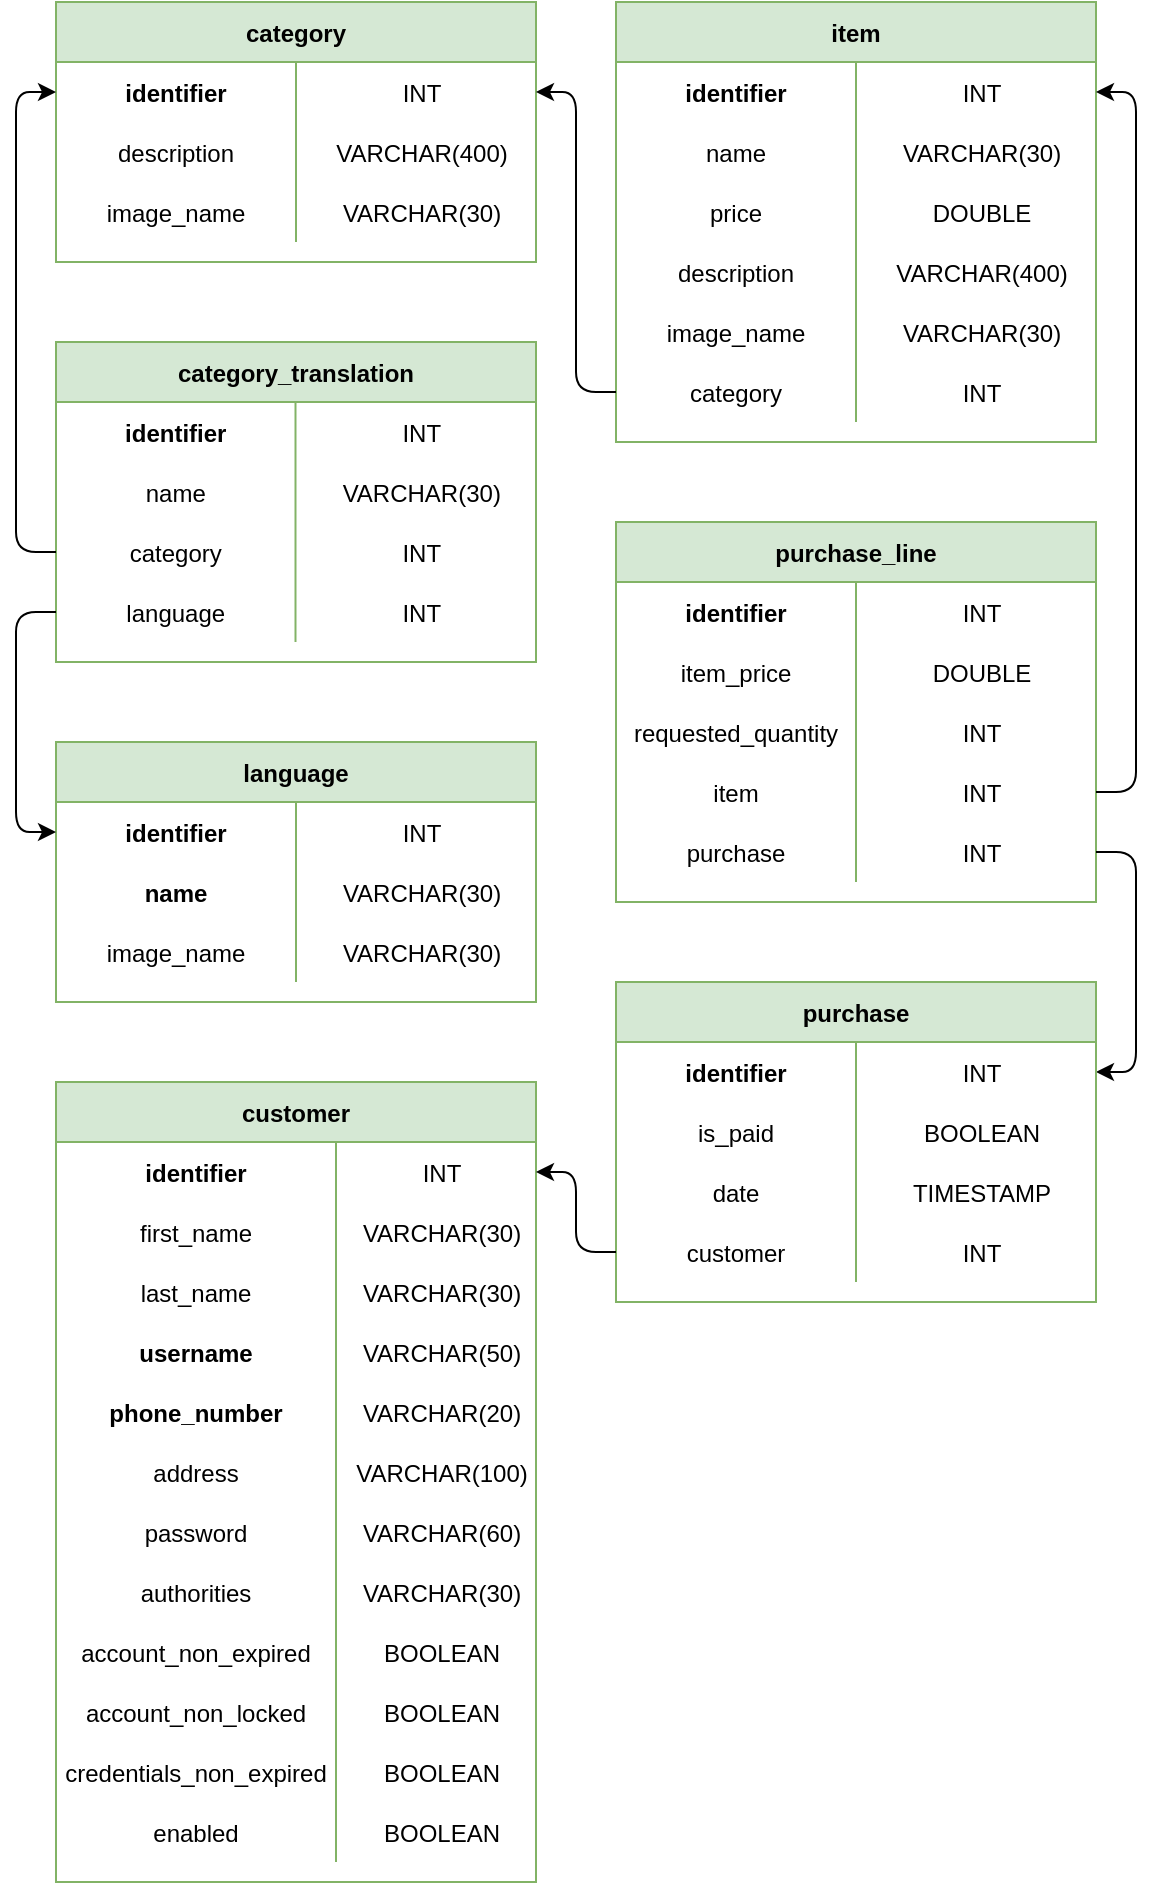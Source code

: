 <mxfile version="15.8.4" type="device"><diagram id="_y1DOmxbIe29zl7kxlZO" name="Page-1"><mxGraphModel dx="1018" dy="770" grid="1" gridSize="10" guides="1" tooltips="1" connect="1" arrows="1" fold="1" page="0" pageScale="1" pageWidth="827" pageHeight="1169" math="0" shadow="0"><root><mxCell id="0"/><mxCell id="1" parent="0"/><mxCell id="rLpcMRWvphhVait820ib-1" value="category" style="shape=table;startSize=30;container=1;collapsible=1;childLayout=tableLayout;fixedRows=1;rowLines=0;fontStyle=1;align=center;resizeLast=1;fillColor=#d5e8d4;strokeColor=#82b366;" parent="1" vertex="1"><mxGeometry x="200" y="140" width="240" height="130" as="geometry"/></mxCell><mxCell id="rLpcMRWvphhVait820ib-2" value="" style="shape=partialRectangle;collapsible=0;dropTarget=0;pointerEvents=0;fillColor=none;top=0;left=0;bottom=0;right=0;points=[[0,0.5],[1,0.5]];portConstraint=eastwest;align=center;fontStyle=0" parent="rLpcMRWvphhVait820ib-1" vertex="1"><mxGeometry y="30" width="240" height="30" as="geometry"/></mxCell><mxCell id="rLpcMRWvphhVait820ib-3" value="identifier" style="shape=partialRectangle;connectable=0;fillColor=none;top=0;left=0;bottom=0;right=0;fontStyle=1;overflow=hidden;align=center;" parent="rLpcMRWvphhVait820ib-2" vertex="1"><mxGeometry width="120" height="30" as="geometry"><mxRectangle width="120" height="30" as="alternateBounds"/></mxGeometry></mxCell><mxCell id="rLpcMRWvphhVait820ib-4" value="INT" style="shape=partialRectangle;connectable=0;fillColor=none;top=0;left=0;bottom=0;right=0;align=center;spacingLeft=6;fontStyle=0;overflow=hidden;" parent="rLpcMRWvphhVait820ib-2" vertex="1"><mxGeometry x="120" width="120" height="30" as="geometry"><mxRectangle width="120" height="30" as="alternateBounds"/></mxGeometry></mxCell><mxCell id="XhRN_2KcLAbUuVBuoUJd-2" value="" style="shape=partialRectangle;collapsible=0;dropTarget=0;pointerEvents=0;fillColor=none;top=0;left=0;bottom=0;right=0;points=[[0,0.5],[1,0.5]];portConstraint=eastwest;align=center;fontStyle=0" vertex="1" parent="rLpcMRWvphhVait820ib-1"><mxGeometry y="60" width="240" height="30" as="geometry"/></mxCell><mxCell id="XhRN_2KcLAbUuVBuoUJd-3" value="description" style="shape=partialRectangle;connectable=0;fillColor=none;top=0;left=0;bottom=0;right=0;fontStyle=0;overflow=hidden;align=center;" vertex="1" parent="XhRN_2KcLAbUuVBuoUJd-2"><mxGeometry width="120" height="30" as="geometry"><mxRectangle width="120" height="30" as="alternateBounds"/></mxGeometry></mxCell><mxCell id="XhRN_2KcLAbUuVBuoUJd-4" value="VARCHAR(400)" style="shape=partialRectangle;connectable=0;fillColor=none;top=0;left=0;bottom=0;right=0;align=center;spacingLeft=6;fontStyle=0;overflow=hidden;" vertex="1" parent="XhRN_2KcLAbUuVBuoUJd-2"><mxGeometry x="120" width="120" height="30" as="geometry"><mxRectangle width="120" height="30" as="alternateBounds"/></mxGeometry></mxCell><mxCell id="rLpcMRWvphhVait820ib-5" value="" style="shape=partialRectangle;collapsible=0;dropTarget=0;pointerEvents=0;fillColor=none;top=0;left=0;bottom=0;right=0;points=[[0,0.5],[1,0.5]];portConstraint=eastwest;align=center;fontStyle=0" parent="rLpcMRWvphhVait820ib-1" vertex="1"><mxGeometry y="90" width="240" height="30" as="geometry"/></mxCell><mxCell id="rLpcMRWvphhVait820ib-6" value="image_name" style="shape=partialRectangle;connectable=0;fillColor=none;top=0;left=0;bottom=0;right=0;fontStyle=0;overflow=hidden;align=center;" parent="rLpcMRWvphhVait820ib-5" vertex="1"><mxGeometry width="120" height="30" as="geometry"><mxRectangle width="120" height="30" as="alternateBounds"/></mxGeometry></mxCell><mxCell id="rLpcMRWvphhVait820ib-7" value="VARCHAR(30)" style="shape=partialRectangle;connectable=0;fillColor=none;top=0;left=0;bottom=0;right=0;align=center;spacingLeft=6;fontStyle=0;overflow=hidden;" parent="rLpcMRWvphhVait820ib-5" vertex="1"><mxGeometry x="120" width="120" height="30" as="geometry"><mxRectangle width="120" height="30" as="alternateBounds"/></mxGeometry></mxCell><mxCell id="rLpcMRWvphhVait820ib-20" value="category_translation" style="shape=table;startSize=30;container=1;collapsible=1;childLayout=tableLayout;fixedRows=1;rowLines=0;fontStyle=1;align=center;resizeLast=1;fillColor=#d5e8d4;strokeColor=#82b366;" parent="1" vertex="1"><mxGeometry x="200" y="310" width="240" height="160" as="geometry"/></mxCell><mxCell id="sYngOBlrjxYfez21UJZY-3" value="" style="shape=partialRectangle;collapsible=0;dropTarget=0;pointerEvents=0;fillColor=none;top=0;left=0;bottom=0;right=0;points=[[0,0.5],[1,0.5]];portConstraint=eastwest;align=center;fontStyle=0" parent="rLpcMRWvphhVait820ib-20" vertex="1"><mxGeometry y="30" width="240" height="30" as="geometry"/></mxCell><mxCell id="sYngOBlrjxYfez21UJZY-4" value="identifier" style="shape=partialRectangle;connectable=0;fillColor=none;top=0;left=0;bottom=0;right=0;fontStyle=1;overflow=hidden;align=center;" parent="sYngOBlrjxYfez21UJZY-3" vertex="1"><mxGeometry width="119.75" height="30" as="geometry"><mxRectangle width="119.75" height="30" as="alternateBounds"/></mxGeometry></mxCell><mxCell id="sYngOBlrjxYfez21UJZY-5" value="INT" style="shape=partialRectangle;connectable=0;fillColor=none;top=0;left=0;bottom=0;right=0;align=center;spacingLeft=6;fontStyle=0;overflow=hidden;" parent="sYngOBlrjxYfez21UJZY-3" vertex="1"><mxGeometry x="119.75" width="120.25" height="30" as="geometry"><mxRectangle width="120.25" height="30" as="alternateBounds"/></mxGeometry></mxCell><mxCell id="rLpcMRWvphhVait820ib-24" value="" style="shape=partialRectangle;collapsible=0;dropTarget=0;pointerEvents=0;fillColor=none;top=0;left=0;bottom=0;right=0;points=[[0,0.5],[1,0.5]];portConstraint=eastwest;align=center;fontStyle=0" parent="rLpcMRWvphhVait820ib-20" vertex="1"><mxGeometry y="60" width="240" height="30" as="geometry"/></mxCell><mxCell id="rLpcMRWvphhVait820ib-25" value="name" style="shape=partialRectangle;connectable=0;fillColor=none;top=0;left=0;bottom=0;right=0;fontStyle=0;overflow=hidden;align=center;" parent="rLpcMRWvphhVait820ib-24" vertex="1"><mxGeometry width="119.75" height="30" as="geometry"><mxRectangle width="119.75" height="30" as="alternateBounds"/></mxGeometry></mxCell><mxCell id="rLpcMRWvphhVait820ib-26" value="VARCHAR(30)" style="shape=partialRectangle;connectable=0;fillColor=none;top=0;left=0;bottom=0;right=0;align=center;spacingLeft=6;fontStyle=0;overflow=hidden;" parent="rLpcMRWvphhVait820ib-24" vertex="1"><mxGeometry x="119.75" width="120.25" height="30" as="geometry"><mxRectangle width="120.25" height="30" as="alternateBounds"/></mxGeometry></mxCell><mxCell id="rLpcMRWvphhVait820ib-21" value="" style="shape=partialRectangle;collapsible=0;dropTarget=0;pointerEvents=0;fillColor=none;top=0;left=0;bottom=0;right=0;points=[[0,0.5],[1,0.5]];portConstraint=eastwest;align=center;fontStyle=0" parent="rLpcMRWvphhVait820ib-20" vertex="1"><mxGeometry y="90" width="240" height="30" as="geometry"/></mxCell><mxCell id="rLpcMRWvphhVait820ib-22" value="category" style="shape=partialRectangle;connectable=0;fillColor=none;top=0;left=0;bottom=0;right=0;fontStyle=0;overflow=hidden;align=center;" parent="rLpcMRWvphhVait820ib-21" vertex="1"><mxGeometry width="119.75" height="30" as="geometry"><mxRectangle width="119.75" height="30" as="alternateBounds"/></mxGeometry></mxCell><mxCell id="rLpcMRWvphhVait820ib-23" value="INT" style="shape=partialRectangle;connectable=0;fillColor=none;top=0;left=0;bottom=0;right=0;align=center;spacingLeft=6;fontStyle=0;overflow=hidden;" parent="rLpcMRWvphhVait820ib-21" vertex="1"><mxGeometry x="119.75" width="120.25" height="30" as="geometry"><mxRectangle width="120.25" height="30" as="alternateBounds"/></mxGeometry></mxCell><mxCell id="rLpcMRWvphhVait820ib-27" value="" style="shape=partialRectangle;collapsible=0;dropTarget=0;pointerEvents=0;fillColor=none;top=0;left=0;bottom=0;right=0;points=[[0,0.5],[1,0.5]];portConstraint=eastwest;align=center;fontStyle=0" parent="rLpcMRWvphhVait820ib-20" vertex="1"><mxGeometry y="120" width="240" height="30" as="geometry"/></mxCell><mxCell id="rLpcMRWvphhVait820ib-28" value="language" style="shape=partialRectangle;connectable=0;fillColor=none;top=0;left=0;bottom=0;right=0;fontStyle=0;overflow=hidden;align=center;" parent="rLpcMRWvphhVait820ib-27" vertex="1"><mxGeometry width="119.75" height="30" as="geometry"><mxRectangle width="119.75" height="30" as="alternateBounds"/></mxGeometry></mxCell><mxCell id="rLpcMRWvphhVait820ib-29" value="INT" style="shape=partialRectangle;connectable=0;fillColor=none;top=0;left=0;bottom=0;right=0;align=center;spacingLeft=6;fontStyle=0;overflow=hidden;" parent="rLpcMRWvphhVait820ib-27" vertex="1"><mxGeometry x="119.75" width="120.25" height="30" as="geometry"><mxRectangle width="120.25" height="30" as="alternateBounds"/></mxGeometry></mxCell><mxCell id="rLpcMRWvphhVait820ib-30" value="language" style="shape=table;startSize=30;container=1;collapsible=1;childLayout=tableLayout;fixedRows=1;rowLines=0;fontStyle=1;align=center;resizeLast=1;fillColor=#d5e8d4;strokeColor=#82b366;" parent="1" vertex="1"><mxGeometry x="200" y="510" width="240" height="130" as="geometry"/></mxCell><mxCell id="rLpcMRWvphhVait820ib-34" value="" style="shape=partialRectangle;collapsible=0;dropTarget=0;pointerEvents=0;fillColor=none;top=0;left=0;bottom=0;right=0;points=[[0,0.5],[1,0.5]];portConstraint=eastwest;align=center;fontStyle=0" parent="rLpcMRWvphhVait820ib-30" vertex="1"><mxGeometry y="30" width="240" height="30" as="geometry"/></mxCell><mxCell id="rLpcMRWvphhVait820ib-35" value="identifier" style="shape=partialRectangle;connectable=0;fillColor=none;top=0;left=0;bottom=0;right=0;fontStyle=1;overflow=hidden;align=center;" parent="rLpcMRWvphhVait820ib-34" vertex="1"><mxGeometry width="120" height="30" as="geometry"><mxRectangle width="120" height="30" as="alternateBounds"/></mxGeometry></mxCell><mxCell id="rLpcMRWvphhVait820ib-36" value="INT" style="shape=partialRectangle;connectable=0;fillColor=none;top=0;left=0;bottom=0;right=0;align=center;spacingLeft=6;fontStyle=0;overflow=hidden;" parent="rLpcMRWvphhVait820ib-34" vertex="1"><mxGeometry x="120" width="120" height="30" as="geometry"><mxRectangle width="120" height="30" as="alternateBounds"/></mxGeometry></mxCell><mxCell id="XhRN_2KcLAbUuVBuoUJd-5" value="" style="shape=partialRectangle;collapsible=0;dropTarget=0;pointerEvents=0;fillColor=none;top=0;left=0;bottom=0;right=0;points=[[0,0.5],[1,0.5]];portConstraint=eastwest;align=center;fontStyle=0" vertex="1" parent="rLpcMRWvphhVait820ib-30"><mxGeometry y="60" width="240" height="30" as="geometry"/></mxCell><mxCell id="XhRN_2KcLAbUuVBuoUJd-6" value="name" style="shape=partialRectangle;connectable=0;fillColor=none;top=0;left=0;bottom=0;right=0;fontStyle=1;overflow=hidden;align=center;" vertex="1" parent="XhRN_2KcLAbUuVBuoUJd-5"><mxGeometry width="120" height="30" as="geometry"><mxRectangle width="120" height="30" as="alternateBounds"/></mxGeometry></mxCell><mxCell id="XhRN_2KcLAbUuVBuoUJd-7" value="VARCHAR(30)" style="shape=partialRectangle;connectable=0;fillColor=none;top=0;left=0;bottom=0;right=0;align=center;spacingLeft=6;fontStyle=0;overflow=hidden;" vertex="1" parent="XhRN_2KcLAbUuVBuoUJd-5"><mxGeometry x="120" width="120" height="30" as="geometry"><mxRectangle width="120" height="30" as="alternateBounds"/></mxGeometry></mxCell><mxCell id="rLpcMRWvphhVait820ib-37" value="" style="shape=partialRectangle;collapsible=0;dropTarget=0;pointerEvents=0;fillColor=none;top=0;left=0;bottom=0;right=0;points=[[0,0.5],[1,0.5]];portConstraint=eastwest;align=center;fontStyle=0" parent="rLpcMRWvphhVait820ib-30" vertex="1"><mxGeometry y="90" width="240" height="30" as="geometry"/></mxCell><mxCell id="rLpcMRWvphhVait820ib-38" value="image_name" style="shape=partialRectangle;connectable=0;fillColor=none;top=0;left=0;bottom=0;right=0;fontStyle=0;overflow=hidden;align=center;" parent="rLpcMRWvphhVait820ib-37" vertex="1"><mxGeometry width="120" height="30" as="geometry"><mxRectangle width="120" height="30" as="alternateBounds"/></mxGeometry></mxCell><mxCell id="rLpcMRWvphhVait820ib-39" value="VARCHAR(30)" style="shape=partialRectangle;connectable=0;fillColor=none;top=0;left=0;bottom=0;right=0;align=center;spacingLeft=6;fontStyle=0;overflow=hidden;" parent="rLpcMRWvphhVait820ib-37" vertex="1"><mxGeometry x="120" width="120" height="30" as="geometry"><mxRectangle width="120" height="30" as="alternateBounds"/></mxGeometry></mxCell><mxCell id="rLpcMRWvphhVait820ib-41" value="" style="endArrow=classic;html=1;rounded=1;edgeStyle=orthogonalEdgeStyle;fontStyle=0" parent="1" source="rLpcMRWvphhVait820ib-27" target="rLpcMRWvphhVait820ib-34" edge="1"><mxGeometry width="50" height="50" relative="1" as="geometry"><mxPoint x="420" y="415" as="sourcePoint"/><mxPoint x="470" y="365" as="targetPoint"/><Array as="points"><mxPoint x="180" y="445"/><mxPoint x="180" y="555"/></Array></mxGeometry></mxCell><mxCell id="rLpcMRWvphhVait820ib-42" value="" style="endArrow=classic;html=1;rounded=1;edgeStyle=orthogonalEdgeStyle;fontStyle=0" parent="1" source="rLpcMRWvphhVait820ib-21" target="rLpcMRWvphhVait820ib-2" edge="1"><mxGeometry width="50" height="50" relative="1" as="geometry"><mxPoint x="180" y="320" as="sourcePoint"/><mxPoint x="180" y="500" as="targetPoint"/><Array as="points"><mxPoint x="180" y="415"/><mxPoint x="180" y="185"/></Array></mxGeometry></mxCell><mxCell id="rLpcMRWvphhVait820ib-44" value="item" style="shape=table;startSize=30;container=1;collapsible=1;childLayout=tableLayout;fixedRows=1;rowLines=0;fontStyle=1;align=center;resizeLast=1;fillColor=#d5e8d4;strokeColor=#82b366;" parent="1" vertex="1"><mxGeometry x="480" y="140" width="240" height="220" as="geometry"/></mxCell><mxCell id="rLpcMRWvphhVait820ib-45" value="" style="shape=partialRectangle;collapsible=0;dropTarget=0;pointerEvents=0;fillColor=none;top=0;left=0;bottom=0;right=0;points=[[0,0.5],[1,0.5]];portConstraint=eastwest;align=center;fontStyle=0" parent="rLpcMRWvphhVait820ib-44" vertex="1"><mxGeometry y="30" width="240" height="30" as="geometry"/></mxCell><mxCell id="rLpcMRWvphhVait820ib-46" value="identifier" style="shape=partialRectangle;connectable=0;fillColor=none;top=0;left=0;bottom=0;right=0;fontStyle=1;overflow=hidden;align=center;" parent="rLpcMRWvphhVait820ib-45" vertex="1"><mxGeometry width="120" height="30" as="geometry"><mxRectangle width="120" height="30" as="alternateBounds"/></mxGeometry></mxCell><mxCell id="rLpcMRWvphhVait820ib-47" value="INT" style="shape=partialRectangle;connectable=0;fillColor=none;top=0;left=0;bottom=0;right=0;align=center;spacingLeft=6;fontStyle=0;overflow=hidden;" parent="rLpcMRWvphhVait820ib-45" vertex="1"><mxGeometry x="120" width="120" height="30" as="geometry"><mxRectangle width="120" height="30" as="alternateBounds"/></mxGeometry></mxCell><mxCell id="rLpcMRWvphhVait820ib-51" value="" style="shape=partialRectangle;collapsible=0;dropTarget=0;pointerEvents=0;fillColor=none;top=0;left=0;bottom=0;right=0;points=[[0,0.5],[1,0.5]];portConstraint=eastwest;align=center;fontStyle=0" parent="rLpcMRWvphhVait820ib-44" vertex="1"><mxGeometry y="60" width="240" height="30" as="geometry"/></mxCell><mxCell id="rLpcMRWvphhVait820ib-52" value="name" style="shape=partialRectangle;connectable=0;fillColor=none;top=0;left=0;bottom=0;right=0;fontStyle=0;overflow=hidden;align=center;" parent="rLpcMRWvphhVait820ib-51" vertex="1"><mxGeometry width="120" height="30" as="geometry"><mxRectangle width="120" height="30" as="alternateBounds"/></mxGeometry></mxCell><mxCell id="rLpcMRWvphhVait820ib-53" value="VARCHAR(30)" style="shape=partialRectangle;connectable=0;fillColor=none;top=0;left=0;bottom=0;right=0;align=center;spacingLeft=6;fontStyle=0;overflow=hidden;" parent="rLpcMRWvphhVait820ib-51" vertex="1"><mxGeometry x="120" width="120" height="30" as="geometry"><mxRectangle width="120" height="30" as="alternateBounds"/></mxGeometry></mxCell><mxCell id="rLpcMRWvphhVait820ib-54" value="" style="shape=partialRectangle;collapsible=0;dropTarget=0;pointerEvents=0;fillColor=none;top=0;left=0;bottom=0;right=0;points=[[0,0.5],[1,0.5]];portConstraint=eastwest;align=center;fontStyle=0" parent="rLpcMRWvphhVait820ib-44" vertex="1"><mxGeometry y="90" width="240" height="30" as="geometry"/></mxCell><mxCell id="rLpcMRWvphhVait820ib-55" value="price" style="shape=partialRectangle;connectable=0;fillColor=none;top=0;left=0;bottom=0;right=0;fontStyle=0;overflow=hidden;align=center;" parent="rLpcMRWvphhVait820ib-54" vertex="1"><mxGeometry width="120" height="30" as="geometry"><mxRectangle width="120" height="30" as="alternateBounds"/></mxGeometry></mxCell><mxCell id="rLpcMRWvphhVait820ib-56" value="DOUBLE" style="shape=partialRectangle;connectable=0;fillColor=none;top=0;left=0;bottom=0;right=0;align=center;spacingLeft=6;fontStyle=0;overflow=hidden;" parent="rLpcMRWvphhVait820ib-54" vertex="1"><mxGeometry x="120" width="120" height="30" as="geometry"><mxRectangle width="120" height="30" as="alternateBounds"/></mxGeometry></mxCell><mxCell id="rLpcMRWvphhVait820ib-48" value="" style="shape=partialRectangle;collapsible=0;dropTarget=0;pointerEvents=0;fillColor=none;top=0;left=0;bottom=0;right=0;points=[[0,0.5],[1,0.5]];portConstraint=eastwest;align=center;fontStyle=0" parent="rLpcMRWvphhVait820ib-44" vertex="1"><mxGeometry y="120" width="240" height="30" as="geometry"/></mxCell><mxCell id="rLpcMRWvphhVait820ib-49" value="description" style="shape=partialRectangle;connectable=0;fillColor=none;top=0;left=0;bottom=0;right=0;fontStyle=0;overflow=hidden;align=center;" parent="rLpcMRWvphhVait820ib-48" vertex="1"><mxGeometry width="120" height="30" as="geometry"><mxRectangle width="120" height="30" as="alternateBounds"/></mxGeometry></mxCell><mxCell id="rLpcMRWvphhVait820ib-50" value="VARCHAR(400)" style="shape=partialRectangle;connectable=0;fillColor=none;top=0;left=0;bottom=0;right=0;align=center;spacingLeft=6;fontStyle=0;overflow=hidden;" parent="rLpcMRWvphhVait820ib-48" vertex="1"><mxGeometry x="120" width="120" height="30" as="geometry"><mxRectangle width="120" height="30" as="alternateBounds"/></mxGeometry></mxCell><mxCell id="XhRN_2KcLAbUuVBuoUJd-8" value="" style="shape=partialRectangle;collapsible=0;dropTarget=0;pointerEvents=0;fillColor=none;top=0;left=0;bottom=0;right=0;points=[[0,0.5],[1,0.5]];portConstraint=eastwest;align=center;fontStyle=0" vertex="1" parent="rLpcMRWvphhVait820ib-44"><mxGeometry y="150" width="240" height="30" as="geometry"/></mxCell><mxCell id="XhRN_2KcLAbUuVBuoUJd-9" value="image_name" style="shape=partialRectangle;connectable=0;fillColor=none;top=0;left=0;bottom=0;right=0;fontStyle=0;overflow=hidden;align=center;" vertex="1" parent="XhRN_2KcLAbUuVBuoUJd-8"><mxGeometry width="120" height="30" as="geometry"><mxRectangle width="120" height="30" as="alternateBounds"/></mxGeometry></mxCell><mxCell id="XhRN_2KcLAbUuVBuoUJd-10" value="VARCHAR(30)" style="shape=partialRectangle;connectable=0;fillColor=none;top=0;left=0;bottom=0;right=0;align=center;spacingLeft=6;fontStyle=0;overflow=hidden;" vertex="1" parent="XhRN_2KcLAbUuVBuoUJd-8"><mxGeometry x="120" width="120" height="30" as="geometry"><mxRectangle width="120" height="30" as="alternateBounds"/></mxGeometry></mxCell><mxCell id="rLpcMRWvphhVait820ib-58" value="" style="shape=partialRectangle;collapsible=0;dropTarget=0;pointerEvents=0;fillColor=none;top=0;left=0;bottom=0;right=0;points=[[0,0.5],[1,0.5]];portConstraint=eastwest;align=center;fontStyle=0" parent="rLpcMRWvphhVait820ib-44" vertex="1"><mxGeometry y="180" width="240" height="30" as="geometry"/></mxCell><mxCell id="rLpcMRWvphhVait820ib-59" value="category" style="shape=partialRectangle;connectable=0;fillColor=none;top=0;left=0;bottom=0;right=0;fontStyle=0;overflow=hidden;align=center;" parent="rLpcMRWvphhVait820ib-58" vertex="1"><mxGeometry width="120" height="30" as="geometry"><mxRectangle width="120" height="30" as="alternateBounds"/></mxGeometry></mxCell><mxCell id="rLpcMRWvphhVait820ib-60" value="INT" style="shape=partialRectangle;connectable=0;fillColor=none;top=0;left=0;bottom=0;right=0;align=center;spacingLeft=6;fontStyle=0;overflow=hidden;" parent="rLpcMRWvphhVait820ib-58" vertex="1"><mxGeometry x="120" width="120" height="30" as="geometry"><mxRectangle width="120" height="30" as="alternateBounds"/></mxGeometry></mxCell><mxCell id="rLpcMRWvphhVait820ib-57" value="" style="endArrow=classic;html=1;rounded=1;edgeStyle=orthogonalEdgeStyle;fontStyle=0" parent="1" source="rLpcMRWvphhVait820ib-58" target="rLpcMRWvphhVait820ib-2" edge="1"><mxGeometry width="50" height="50" relative="1" as="geometry"><mxPoint x="130" y="335" as="sourcePoint"/><mxPoint x="130" y="155" as="targetPoint"/><Array as="points"><mxPoint x="460" y="335"/><mxPoint x="460" y="185"/></Array></mxGeometry></mxCell><mxCell id="rLpcMRWvphhVait820ib-62" value="purchase_line" style="shape=table;startSize=30;container=1;collapsible=1;childLayout=tableLayout;fixedRows=1;rowLines=0;fontStyle=1;align=center;resizeLast=1;fillColor=#d5e8d4;strokeColor=#82b366;" parent="1" vertex="1"><mxGeometry x="480" y="400" width="240" height="190" as="geometry"/></mxCell><mxCell id="rLpcMRWvphhVait820ib-69" value="" style="shape=partialRectangle;collapsible=0;dropTarget=0;pointerEvents=0;fillColor=none;top=0;left=0;bottom=0;right=0;points=[[0,0.5],[1,0.5]];portConstraint=eastwest;align=center;fontStyle=0" parent="rLpcMRWvphhVait820ib-62" vertex="1"><mxGeometry y="30" width="240" height="30" as="geometry"/></mxCell><mxCell id="rLpcMRWvphhVait820ib-70" value="identifier" style="shape=partialRectangle;connectable=0;fillColor=none;top=0;left=0;bottom=0;right=0;fontStyle=1;overflow=hidden;align=center;" parent="rLpcMRWvphhVait820ib-69" vertex="1"><mxGeometry width="120" height="30" as="geometry"><mxRectangle width="120" height="30" as="alternateBounds"/></mxGeometry></mxCell><mxCell id="rLpcMRWvphhVait820ib-71" value="INT" style="shape=partialRectangle;connectable=0;fillColor=none;top=0;left=0;bottom=0;right=0;align=center;spacingLeft=6;fontStyle=0;overflow=hidden;" parent="rLpcMRWvphhVait820ib-69" vertex="1"><mxGeometry x="120" width="120" height="30" as="geometry"><mxRectangle width="120" height="30" as="alternateBounds"/></mxGeometry></mxCell><mxCell id="sYngOBlrjxYfez21UJZY-7" value="" style="shape=partialRectangle;collapsible=0;dropTarget=0;pointerEvents=0;fillColor=none;top=0;left=0;bottom=0;right=0;points=[[0,0.5],[1,0.5]];portConstraint=eastwest;align=center;fontStyle=0" parent="rLpcMRWvphhVait820ib-62" vertex="1"><mxGeometry y="60" width="240" height="30" as="geometry"/></mxCell><mxCell id="sYngOBlrjxYfez21UJZY-8" value="item_price" style="shape=partialRectangle;connectable=0;fillColor=none;top=0;left=0;bottom=0;right=0;fontStyle=0;overflow=hidden;align=center;" parent="sYngOBlrjxYfez21UJZY-7" vertex="1"><mxGeometry width="120" height="30" as="geometry"><mxRectangle width="120" height="30" as="alternateBounds"/></mxGeometry></mxCell><mxCell id="sYngOBlrjxYfez21UJZY-9" value="DOUBLE" style="shape=partialRectangle;connectable=0;fillColor=none;top=0;left=0;bottom=0;right=0;align=center;spacingLeft=6;fontStyle=0;overflow=hidden;" parent="sYngOBlrjxYfez21UJZY-7" vertex="1"><mxGeometry x="120" width="120" height="30" as="geometry"><mxRectangle width="120" height="30" as="alternateBounds"/></mxGeometry></mxCell><mxCell id="rLpcMRWvphhVait820ib-72" value="" style="shape=partialRectangle;collapsible=0;dropTarget=0;pointerEvents=0;fillColor=none;top=0;left=0;bottom=0;right=0;points=[[0,0.5],[1,0.5]];portConstraint=eastwest;align=center;fontStyle=0" parent="rLpcMRWvphhVait820ib-62" vertex="1"><mxGeometry y="90" width="240" height="30" as="geometry"/></mxCell><mxCell id="rLpcMRWvphhVait820ib-73" value="requested_quantity" style="shape=partialRectangle;connectable=0;fillColor=none;top=0;left=0;bottom=0;right=0;fontStyle=0;overflow=hidden;align=center;" parent="rLpcMRWvphhVait820ib-72" vertex="1"><mxGeometry width="120" height="30" as="geometry"><mxRectangle width="120" height="30" as="alternateBounds"/></mxGeometry></mxCell><mxCell id="rLpcMRWvphhVait820ib-74" value="INT" style="shape=partialRectangle;connectable=0;fillColor=none;top=0;left=0;bottom=0;right=0;align=center;spacingLeft=6;fontStyle=0;overflow=hidden;" parent="rLpcMRWvphhVait820ib-72" vertex="1"><mxGeometry x="120" width="120" height="30" as="geometry"><mxRectangle width="120" height="30" as="alternateBounds"/></mxGeometry></mxCell><mxCell id="rLpcMRWvphhVait820ib-63" value="" style="shape=partialRectangle;collapsible=0;dropTarget=0;pointerEvents=0;fillColor=none;top=0;left=0;bottom=0;right=0;points=[[0,0.5],[1,0.5]];portConstraint=eastwest;align=center;fontStyle=0" parent="rLpcMRWvphhVait820ib-62" vertex="1"><mxGeometry y="120" width="240" height="30" as="geometry"/></mxCell><mxCell id="rLpcMRWvphhVait820ib-64" value="item" style="shape=partialRectangle;connectable=0;fillColor=none;top=0;left=0;bottom=0;right=0;fontStyle=0;overflow=hidden;align=center;" parent="rLpcMRWvphhVait820ib-63" vertex="1"><mxGeometry width="120" height="30" as="geometry"><mxRectangle width="120" height="30" as="alternateBounds"/></mxGeometry></mxCell><mxCell id="rLpcMRWvphhVait820ib-65" value="INT" style="shape=partialRectangle;connectable=0;fillColor=none;top=0;left=0;bottom=0;right=0;align=center;spacingLeft=6;fontStyle=0;overflow=hidden;" parent="rLpcMRWvphhVait820ib-63" vertex="1"><mxGeometry x="120" width="120" height="30" as="geometry"><mxRectangle width="120" height="30" as="alternateBounds"/></mxGeometry></mxCell><mxCell id="rLpcMRWvphhVait820ib-66" value="" style="shape=partialRectangle;collapsible=0;dropTarget=0;pointerEvents=0;fillColor=none;top=0;left=0;bottom=0;right=0;points=[[0,0.5],[1,0.5]];portConstraint=eastwest;align=center;fontStyle=0" parent="rLpcMRWvphhVait820ib-62" vertex="1"><mxGeometry y="150" width="240" height="30" as="geometry"/></mxCell><mxCell id="rLpcMRWvphhVait820ib-67" value="purchase" style="shape=partialRectangle;connectable=0;fillColor=none;top=0;left=0;bottom=0;right=0;fontStyle=0;overflow=hidden;align=center;" parent="rLpcMRWvphhVait820ib-66" vertex="1"><mxGeometry width="120" height="30" as="geometry"><mxRectangle width="120" height="30" as="alternateBounds"/></mxGeometry></mxCell><mxCell id="rLpcMRWvphhVait820ib-68" value="INT" style="shape=partialRectangle;connectable=0;fillColor=none;top=0;left=0;bottom=0;right=0;align=center;spacingLeft=6;fontStyle=0;overflow=hidden;" parent="rLpcMRWvphhVait820ib-66" vertex="1"><mxGeometry x="120" width="120" height="30" as="geometry"><mxRectangle width="120" height="30" as="alternateBounds"/></mxGeometry></mxCell><mxCell id="rLpcMRWvphhVait820ib-75" value="" style="endArrow=classic;html=1;rounded=1;edgeStyle=orthogonalEdgeStyle;fontStyle=0" parent="1" source="rLpcMRWvphhVait820ib-66" target="rLpcMRWvphhVait820ib-78" edge="1"><mxGeometry width="50" height="50" relative="1" as="geometry"><mxPoint x="910" y="550" as="sourcePoint"/><mxPoint x="770" y="460" as="targetPoint"/><Array as="points"><mxPoint x="740" y="565"/><mxPoint x="740" y="675"/></Array></mxGeometry></mxCell><mxCell id="rLpcMRWvphhVait820ib-76" value="" style="endArrow=classic;html=1;rounded=1;edgeStyle=orthogonalEdgeStyle;fontStyle=0" parent="1" source="rLpcMRWvphhVait820ib-63" target="rLpcMRWvphhVait820ib-45" edge="1"><mxGeometry width="50" height="50" relative="1" as="geometry"><mxPoint x="870" y="350" as="sourcePoint"/><mxPoint x="730" y="260" as="targetPoint"/><Array as="points"><mxPoint x="740" y="535"/><mxPoint x="740" y="185"/></Array></mxGeometry></mxCell><mxCell id="rLpcMRWvphhVait820ib-77" value="purchase" style="shape=table;startSize=30;container=1;collapsible=1;childLayout=tableLayout;fixedRows=1;rowLines=0;fontStyle=1;align=center;resizeLast=1;fillColor=#d5e8d4;strokeColor=#82b366;" parent="1" vertex="1"><mxGeometry x="480" y="630" width="240" height="160" as="geometry"/></mxCell><mxCell id="rLpcMRWvphhVait820ib-78" value="" style="shape=partialRectangle;collapsible=0;dropTarget=0;pointerEvents=0;fillColor=none;top=0;left=0;bottom=0;right=0;points=[[0,0.5],[1,0.5]];portConstraint=eastwest;align=center;fontStyle=0" parent="rLpcMRWvphhVait820ib-77" vertex="1"><mxGeometry y="30" width="240" height="30" as="geometry"/></mxCell><mxCell id="rLpcMRWvphhVait820ib-79" value="identifier" style="shape=partialRectangle;connectable=0;fillColor=none;top=0;left=0;bottom=0;right=0;fontStyle=1;overflow=hidden;align=center;" parent="rLpcMRWvphhVait820ib-78" vertex="1"><mxGeometry width="120" height="30" as="geometry"><mxRectangle width="120" height="30" as="alternateBounds"/></mxGeometry></mxCell><mxCell id="rLpcMRWvphhVait820ib-80" value="INT" style="shape=partialRectangle;connectable=0;fillColor=none;top=0;left=0;bottom=0;right=0;align=center;spacingLeft=6;fontStyle=0;overflow=hidden;" parent="rLpcMRWvphhVait820ib-78" vertex="1"><mxGeometry x="120" width="120" height="30" as="geometry"><mxRectangle width="120" height="30" as="alternateBounds"/></mxGeometry></mxCell><mxCell id="rLpcMRWvphhVait820ib-81" value="" style="shape=partialRectangle;collapsible=0;dropTarget=0;pointerEvents=0;fillColor=none;top=0;left=0;bottom=0;right=0;points=[[0,0.5],[1,0.5]];portConstraint=eastwest;align=center;fontStyle=0" parent="rLpcMRWvphhVait820ib-77" vertex="1"><mxGeometry y="60" width="240" height="30" as="geometry"/></mxCell><mxCell id="rLpcMRWvphhVait820ib-82" value="is_paid" style="shape=partialRectangle;connectable=0;fillColor=none;top=0;left=0;bottom=0;right=0;fontStyle=0;overflow=hidden;align=center;" parent="rLpcMRWvphhVait820ib-81" vertex="1"><mxGeometry width="120" height="30" as="geometry"><mxRectangle width="120" height="30" as="alternateBounds"/></mxGeometry></mxCell><mxCell id="rLpcMRWvphhVait820ib-83" value="BOOLEAN" style="shape=partialRectangle;connectable=0;fillColor=none;top=0;left=0;bottom=0;right=0;align=center;spacingLeft=6;fontStyle=0;overflow=hidden;" parent="rLpcMRWvphhVait820ib-81" vertex="1"><mxGeometry x="120" width="120" height="30" as="geometry"><mxRectangle width="120" height="30" as="alternateBounds"/></mxGeometry></mxCell><mxCell id="rLpcMRWvphhVait820ib-84" value="" style="shape=partialRectangle;collapsible=0;dropTarget=0;pointerEvents=0;fillColor=none;top=0;left=0;bottom=0;right=0;points=[[0,0.5],[1,0.5]];portConstraint=eastwest;align=center;fontStyle=0" parent="rLpcMRWvphhVait820ib-77" vertex="1"><mxGeometry y="90" width="240" height="30" as="geometry"/></mxCell><mxCell id="rLpcMRWvphhVait820ib-85" value="date" style="shape=partialRectangle;connectable=0;fillColor=none;top=0;left=0;bottom=0;right=0;fontStyle=0;overflow=hidden;align=center;" parent="rLpcMRWvphhVait820ib-84" vertex="1"><mxGeometry width="120" height="30" as="geometry"><mxRectangle width="120" height="30" as="alternateBounds"/></mxGeometry></mxCell><mxCell id="rLpcMRWvphhVait820ib-86" value="TIMESTAMP" style="shape=partialRectangle;connectable=0;fillColor=none;top=0;left=0;bottom=0;right=0;align=center;spacingLeft=6;fontStyle=0;overflow=hidden;" parent="rLpcMRWvphhVait820ib-84" vertex="1"><mxGeometry x="120" width="120" height="30" as="geometry"><mxRectangle width="120" height="30" as="alternateBounds"/></mxGeometry></mxCell><mxCell id="rLpcMRWvphhVait820ib-87" value="" style="shape=partialRectangle;collapsible=0;dropTarget=0;pointerEvents=0;fillColor=none;top=0;left=0;bottom=0;right=0;points=[[0,0.5],[1,0.5]];portConstraint=eastwest;align=center;fontStyle=0" parent="rLpcMRWvphhVait820ib-77" vertex="1"><mxGeometry y="120" width="240" height="30" as="geometry"/></mxCell><mxCell id="rLpcMRWvphhVait820ib-88" value="customer" style="shape=partialRectangle;connectable=0;fillColor=none;top=0;left=0;bottom=0;right=0;fontStyle=0;overflow=hidden;align=center;" parent="rLpcMRWvphhVait820ib-87" vertex="1"><mxGeometry width="120" height="30" as="geometry"><mxRectangle width="120" height="30" as="alternateBounds"/></mxGeometry></mxCell><mxCell id="rLpcMRWvphhVait820ib-89" value="INT" style="shape=partialRectangle;connectable=0;fillColor=none;top=0;left=0;bottom=0;right=0;align=center;spacingLeft=6;fontStyle=0;overflow=hidden;" parent="rLpcMRWvphhVait820ib-87" vertex="1"><mxGeometry x="120" width="120" height="30" as="geometry"><mxRectangle width="120" height="30" as="alternateBounds"/></mxGeometry></mxCell><mxCell id="rLpcMRWvphhVait820ib-90" value="customer" style="shape=table;startSize=30;container=1;collapsible=1;childLayout=tableLayout;fixedRows=1;rowLines=0;fontStyle=1;align=center;resizeLast=1;fillColor=#d5e8d4;strokeColor=#82b366;" parent="1" vertex="1"><mxGeometry x="200" y="680" width="240" height="400" as="geometry"/></mxCell><mxCell id="rLpcMRWvphhVait820ib-91" value="" style="shape=partialRectangle;collapsible=0;dropTarget=0;pointerEvents=0;fillColor=none;top=0;left=0;bottom=0;right=0;points=[[0,0.5],[1,0.5]];portConstraint=eastwest;align=center;fontStyle=0" parent="rLpcMRWvphhVait820ib-90" vertex="1"><mxGeometry y="30" width="240" height="30" as="geometry"/></mxCell><mxCell id="rLpcMRWvphhVait820ib-92" value="identifier" style="shape=partialRectangle;connectable=0;fillColor=none;top=0;left=0;bottom=0;right=0;fontStyle=1;overflow=hidden;align=center;" parent="rLpcMRWvphhVait820ib-91" vertex="1"><mxGeometry width="140" height="30" as="geometry"><mxRectangle width="140" height="30" as="alternateBounds"/></mxGeometry></mxCell><mxCell id="rLpcMRWvphhVait820ib-93" value="INT" style="shape=partialRectangle;connectable=0;fillColor=none;top=0;left=0;bottom=0;right=0;align=center;spacingLeft=6;fontStyle=0;overflow=hidden;" parent="rLpcMRWvphhVait820ib-91" vertex="1"><mxGeometry x="140" width="100" height="30" as="geometry"><mxRectangle width="100" height="30" as="alternateBounds"/></mxGeometry></mxCell><mxCell id="rLpcMRWvphhVait820ib-94" value="" style="shape=partialRectangle;collapsible=0;dropTarget=0;pointerEvents=0;fillColor=none;top=0;left=0;bottom=0;right=0;points=[[0,0.5],[1,0.5]];portConstraint=eastwest;align=center;fontStyle=0" parent="rLpcMRWvphhVait820ib-90" vertex="1"><mxGeometry y="60" width="240" height="30" as="geometry"/></mxCell><mxCell id="rLpcMRWvphhVait820ib-95" value="first_name" style="shape=partialRectangle;connectable=0;fillColor=none;top=0;left=0;bottom=0;right=0;fontStyle=0;overflow=hidden;align=center;" parent="rLpcMRWvphhVait820ib-94" vertex="1"><mxGeometry width="140" height="30" as="geometry"><mxRectangle width="140" height="30" as="alternateBounds"/></mxGeometry></mxCell><mxCell id="rLpcMRWvphhVait820ib-96" value="VARCHAR(30)" style="shape=partialRectangle;connectable=0;fillColor=none;top=0;left=0;bottom=0;right=0;align=center;spacingLeft=6;fontStyle=0;overflow=hidden;" parent="rLpcMRWvphhVait820ib-94" vertex="1"><mxGeometry x="140" width="100" height="30" as="geometry"><mxRectangle width="100" height="30" as="alternateBounds"/></mxGeometry></mxCell><mxCell id="rLpcMRWvphhVait820ib-97" value="" style="shape=partialRectangle;collapsible=0;dropTarget=0;pointerEvents=0;fillColor=none;top=0;left=0;bottom=0;right=0;points=[[0,0.5],[1,0.5]];portConstraint=eastwest;align=center;fontStyle=0" parent="rLpcMRWvphhVait820ib-90" vertex="1"><mxGeometry y="90" width="240" height="30" as="geometry"/></mxCell><mxCell id="rLpcMRWvphhVait820ib-98" value="last_name" style="shape=partialRectangle;connectable=0;fillColor=none;top=0;left=0;bottom=0;right=0;fontStyle=0;overflow=hidden;align=center;" parent="rLpcMRWvphhVait820ib-97" vertex="1"><mxGeometry width="140" height="30" as="geometry"><mxRectangle width="140" height="30" as="alternateBounds"/></mxGeometry></mxCell><mxCell id="rLpcMRWvphhVait820ib-99" value="VARCHAR(30)" style="shape=partialRectangle;connectable=0;fillColor=none;top=0;left=0;bottom=0;right=0;align=center;spacingLeft=6;fontStyle=0;overflow=hidden;" parent="rLpcMRWvphhVait820ib-97" vertex="1"><mxGeometry x="140" width="100" height="30" as="geometry"><mxRectangle width="100" height="30" as="alternateBounds"/></mxGeometry></mxCell><mxCell id="rLpcMRWvphhVait820ib-100" value="" style="shape=partialRectangle;collapsible=0;dropTarget=0;pointerEvents=0;fillColor=none;top=0;left=0;bottom=0;right=0;points=[[0,0.5],[1,0.5]];portConstraint=eastwest;align=center;fontStyle=0" parent="rLpcMRWvphhVait820ib-90" vertex="1"><mxGeometry y="120" width="240" height="30" as="geometry"/></mxCell><mxCell id="rLpcMRWvphhVait820ib-101" value="username" style="shape=partialRectangle;connectable=0;fillColor=none;top=0;left=0;bottom=0;right=0;fontStyle=1;overflow=hidden;align=center;" parent="rLpcMRWvphhVait820ib-100" vertex="1"><mxGeometry width="140" height="30" as="geometry"><mxRectangle width="140" height="30" as="alternateBounds"/></mxGeometry></mxCell><mxCell id="rLpcMRWvphhVait820ib-102" value="VARCHAR(50)" style="shape=partialRectangle;connectable=0;fillColor=none;top=0;left=0;bottom=0;right=0;align=center;spacingLeft=6;fontStyle=0;overflow=hidden;" parent="rLpcMRWvphhVait820ib-100" vertex="1"><mxGeometry x="140" width="100" height="30" as="geometry"><mxRectangle width="100" height="30" as="alternateBounds"/></mxGeometry></mxCell><mxCell id="rLpcMRWvphhVait820ib-106" value="" style="shape=partialRectangle;collapsible=0;dropTarget=0;pointerEvents=0;fillColor=none;top=0;left=0;bottom=0;right=0;points=[[0,0.5],[1,0.5]];portConstraint=eastwest;align=center;fontStyle=1" parent="rLpcMRWvphhVait820ib-90" vertex="1"><mxGeometry y="150" width="240" height="30" as="geometry"/></mxCell><mxCell id="rLpcMRWvphhVait820ib-107" value="phone_number" style="shape=partialRectangle;connectable=0;fillColor=none;top=0;left=0;bottom=0;right=0;fontStyle=1;overflow=hidden;align=center;" parent="rLpcMRWvphhVait820ib-106" vertex="1"><mxGeometry width="140" height="30" as="geometry"><mxRectangle width="140" height="30" as="alternateBounds"/></mxGeometry></mxCell><mxCell id="rLpcMRWvphhVait820ib-108" value="VARCHAR(20)" style="shape=partialRectangle;connectable=0;fillColor=none;top=0;left=0;bottom=0;right=0;align=center;spacingLeft=6;fontStyle=0;overflow=hidden;" parent="rLpcMRWvphhVait820ib-106" vertex="1"><mxGeometry x="140" width="100" height="30" as="geometry"><mxRectangle width="100" height="30" as="alternateBounds"/></mxGeometry></mxCell><mxCell id="rLpcMRWvphhVait820ib-109" value="" style="shape=partialRectangle;collapsible=0;dropTarget=0;pointerEvents=0;fillColor=none;top=0;left=0;bottom=0;right=0;points=[[0,0.5],[1,0.5]];portConstraint=eastwest;align=center;fontStyle=0" parent="rLpcMRWvphhVait820ib-90" vertex="1"><mxGeometry y="180" width="240" height="30" as="geometry"/></mxCell><mxCell id="rLpcMRWvphhVait820ib-110" value="address" style="shape=partialRectangle;connectable=0;fillColor=none;top=0;left=0;bottom=0;right=0;fontStyle=0;overflow=hidden;align=center;" parent="rLpcMRWvphhVait820ib-109" vertex="1"><mxGeometry width="140" height="30" as="geometry"><mxRectangle width="140" height="30" as="alternateBounds"/></mxGeometry></mxCell><mxCell id="rLpcMRWvphhVait820ib-111" value="VARCHAR(100)" style="shape=partialRectangle;connectable=0;fillColor=none;top=0;left=0;bottom=0;right=0;align=center;spacingLeft=6;fontStyle=0;overflow=hidden;" parent="rLpcMRWvphhVait820ib-109" vertex="1"><mxGeometry x="140" width="100" height="30" as="geometry"><mxRectangle width="100" height="30" as="alternateBounds"/></mxGeometry></mxCell><mxCell id="rLpcMRWvphhVait820ib-112" value="" style="shape=partialRectangle;collapsible=0;dropTarget=0;pointerEvents=0;fillColor=none;top=0;left=0;bottom=0;right=0;points=[[0,0.5],[1,0.5]];portConstraint=eastwest;align=center;fontStyle=0" parent="rLpcMRWvphhVait820ib-90" vertex="1"><mxGeometry y="210" width="240" height="30" as="geometry"/></mxCell><mxCell id="rLpcMRWvphhVait820ib-113" value="password" style="shape=partialRectangle;connectable=0;fillColor=none;top=0;left=0;bottom=0;right=0;fontStyle=0;overflow=hidden;align=center;" parent="rLpcMRWvphhVait820ib-112" vertex="1"><mxGeometry width="140" height="30" as="geometry"><mxRectangle width="140" height="30" as="alternateBounds"/></mxGeometry></mxCell><mxCell id="rLpcMRWvphhVait820ib-114" value="VARCHAR(60)" style="shape=partialRectangle;connectable=0;fillColor=none;top=0;left=0;bottom=0;right=0;align=center;spacingLeft=6;fontStyle=0;overflow=hidden;" parent="rLpcMRWvphhVait820ib-112" vertex="1"><mxGeometry x="140" width="100" height="30" as="geometry"><mxRectangle width="100" height="30" as="alternateBounds"/></mxGeometry></mxCell><mxCell id="XhRN_2KcLAbUuVBuoUJd-11" value="" style="shape=partialRectangle;collapsible=0;dropTarget=0;pointerEvents=0;fillColor=none;top=0;left=0;bottom=0;right=0;points=[[0,0.5],[1,0.5]];portConstraint=eastwest;align=center;fontStyle=0" vertex="1" parent="rLpcMRWvphhVait820ib-90"><mxGeometry y="240" width="240" height="30" as="geometry"/></mxCell><mxCell id="XhRN_2KcLAbUuVBuoUJd-12" value="authorities" style="shape=partialRectangle;connectable=0;fillColor=none;top=0;left=0;bottom=0;right=0;fontStyle=0;overflow=hidden;align=center;" vertex="1" parent="XhRN_2KcLAbUuVBuoUJd-11"><mxGeometry width="140" height="30" as="geometry"><mxRectangle width="140" height="30" as="alternateBounds"/></mxGeometry></mxCell><mxCell id="XhRN_2KcLAbUuVBuoUJd-13" value="VARCHAR(30)" style="shape=partialRectangle;connectable=0;fillColor=none;top=0;left=0;bottom=0;right=0;align=center;spacingLeft=6;fontStyle=0;overflow=hidden;" vertex="1" parent="XhRN_2KcLAbUuVBuoUJd-11"><mxGeometry x="140" width="100" height="30" as="geometry"><mxRectangle width="100" height="30" as="alternateBounds"/></mxGeometry></mxCell><mxCell id="XhRN_2KcLAbUuVBuoUJd-14" value="" style="shape=partialRectangle;collapsible=0;dropTarget=0;pointerEvents=0;fillColor=none;top=0;left=0;bottom=0;right=0;points=[[0,0.5],[1,0.5]];portConstraint=eastwest;align=center;fontStyle=0" vertex="1" parent="rLpcMRWvphhVait820ib-90"><mxGeometry y="270" width="240" height="30" as="geometry"/></mxCell><mxCell id="XhRN_2KcLAbUuVBuoUJd-15" value="account_non_expired" style="shape=partialRectangle;connectable=0;fillColor=none;top=0;left=0;bottom=0;right=0;fontStyle=0;overflow=hidden;align=center;" vertex="1" parent="XhRN_2KcLAbUuVBuoUJd-14"><mxGeometry width="140" height="30" as="geometry"><mxRectangle width="140" height="30" as="alternateBounds"/></mxGeometry></mxCell><mxCell id="XhRN_2KcLAbUuVBuoUJd-16" value="BOOLEAN" style="shape=partialRectangle;connectable=0;fillColor=none;top=0;left=0;bottom=0;right=0;align=center;spacingLeft=6;fontStyle=0;overflow=hidden;" vertex="1" parent="XhRN_2KcLAbUuVBuoUJd-14"><mxGeometry x="140" width="100" height="30" as="geometry"><mxRectangle width="100" height="30" as="alternateBounds"/></mxGeometry></mxCell><mxCell id="XhRN_2KcLAbUuVBuoUJd-17" value="" style="shape=partialRectangle;collapsible=0;dropTarget=0;pointerEvents=0;fillColor=none;top=0;left=0;bottom=0;right=0;points=[[0,0.5],[1,0.5]];portConstraint=eastwest;align=center;fontStyle=0" vertex="1" parent="rLpcMRWvphhVait820ib-90"><mxGeometry y="300" width="240" height="30" as="geometry"/></mxCell><mxCell id="XhRN_2KcLAbUuVBuoUJd-18" value="account_non_locked" style="shape=partialRectangle;connectable=0;fillColor=none;top=0;left=0;bottom=0;right=0;fontStyle=0;overflow=hidden;align=center;" vertex="1" parent="XhRN_2KcLAbUuVBuoUJd-17"><mxGeometry width="140" height="30" as="geometry"><mxRectangle width="140" height="30" as="alternateBounds"/></mxGeometry></mxCell><mxCell id="XhRN_2KcLAbUuVBuoUJd-19" value="BOOLEAN" style="shape=partialRectangle;connectable=0;fillColor=none;top=0;left=0;bottom=0;right=0;align=center;spacingLeft=6;fontStyle=0;overflow=hidden;" vertex="1" parent="XhRN_2KcLAbUuVBuoUJd-17"><mxGeometry x="140" width="100" height="30" as="geometry"><mxRectangle width="100" height="30" as="alternateBounds"/></mxGeometry></mxCell><mxCell id="XhRN_2KcLAbUuVBuoUJd-20" value="" style="shape=partialRectangle;collapsible=0;dropTarget=0;pointerEvents=0;fillColor=none;top=0;left=0;bottom=0;right=0;points=[[0,0.5],[1,0.5]];portConstraint=eastwest;align=center;fontStyle=0" vertex="1" parent="rLpcMRWvphhVait820ib-90"><mxGeometry y="330" width="240" height="30" as="geometry"/></mxCell><mxCell id="XhRN_2KcLAbUuVBuoUJd-21" value="credentials_non_expired" style="shape=partialRectangle;connectable=0;fillColor=none;top=0;left=0;bottom=0;right=0;fontStyle=0;overflow=hidden;align=center;" vertex="1" parent="XhRN_2KcLAbUuVBuoUJd-20"><mxGeometry width="140" height="30" as="geometry"><mxRectangle width="140" height="30" as="alternateBounds"/></mxGeometry></mxCell><mxCell id="XhRN_2KcLAbUuVBuoUJd-22" value="BOOLEAN" style="shape=partialRectangle;connectable=0;fillColor=none;top=0;left=0;bottom=0;right=0;align=center;spacingLeft=6;fontStyle=0;overflow=hidden;" vertex="1" parent="XhRN_2KcLAbUuVBuoUJd-20"><mxGeometry x="140" width="100" height="30" as="geometry"><mxRectangle width="100" height="30" as="alternateBounds"/></mxGeometry></mxCell><mxCell id="XhRN_2KcLAbUuVBuoUJd-23" value="" style="shape=partialRectangle;collapsible=0;dropTarget=0;pointerEvents=0;fillColor=none;top=0;left=0;bottom=0;right=0;points=[[0,0.5],[1,0.5]];portConstraint=eastwest;align=center;fontStyle=0" vertex="1" parent="rLpcMRWvphhVait820ib-90"><mxGeometry y="360" width="240" height="30" as="geometry"/></mxCell><mxCell id="XhRN_2KcLAbUuVBuoUJd-24" value="enabled" style="shape=partialRectangle;connectable=0;fillColor=none;top=0;left=0;bottom=0;right=0;fontStyle=0;overflow=hidden;align=center;" vertex="1" parent="XhRN_2KcLAbUuVBuoUJd-23"><mxGeometry width="140" height="30" as="geometry"><mxRectangle width="140" height="30" as="alternateBounds"/></mxGeometry></mxCell><mxCell id="XhRN_2KcLAbUuVBuoUJd-25" value="BOOLEAN" style="shape=partialRectangle;connectable=0;fillColor=none;top=0;left=0;bottom=0;right=0;align=center;spacingLeft=6;fontStyle=0;overflow=hidden;" vertex="1" parent="XhRN_2KcLAbUuVBuoUJd-23"><mxGeometry x="140" width="100" height="30" as="geometry"><mxRectangle width="100" height="30" as="alternateBounds"/></mxGeometry></mxCell><mxCell id="rLpcMRWvphhVait820ib-115" value="" style="endArrow=classic;html=1;rounded=1;edgeStyle=orthogonalEdgeStyle;fontStyle=0" parent="1" source="rLpcMRWvphhVait820ib-87" target="rLpcMRWvphhVait820ib-91" edge="1"><mxGeometry width="50" height="50" relative="1" as="geometry"><mxPoint x="760" y="730" as="sourcePoint"/><mxPoint x="760" y="940" as="targetPoint"/><Array as="points"><mxPoint x="460" y="765"/><mxPoint x="460" y="725"/></Array></mxGeometry></mxCell></root></mxGraphModel></diagram></mxfile>
